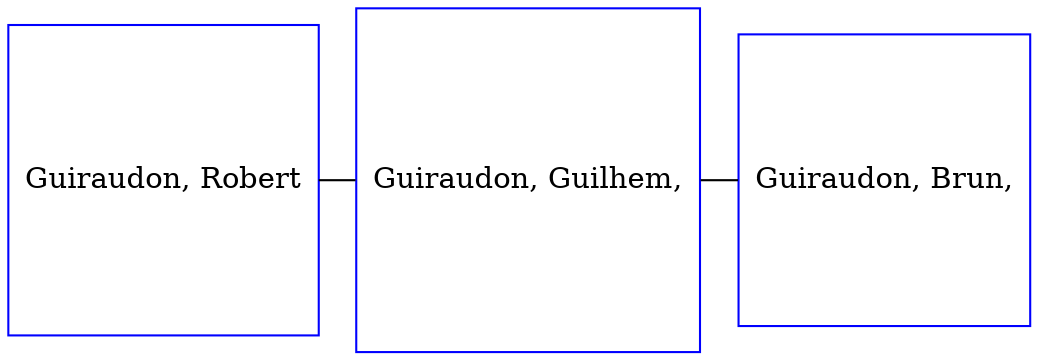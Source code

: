 digraph D {
    edge [dir=none];    node [shape=box];    "014903"   [label="Guiraudon, Robert", shape=box, regular=1, color="blue"] ;
"014904"   [label="Guiraudon, Guilhem,", shape=box, regular=1, color="blue"] ;
"014905"   [label="Guiraudon, Brun,", shape=box, regular=1, color="blue"] ;
{rank=same; 014903->014904->014905};
}